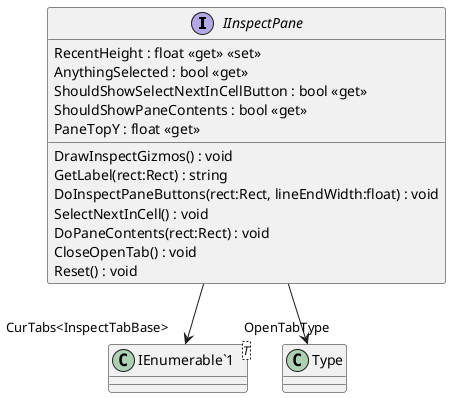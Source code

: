 @startuml
interface IInspectPane {
    RecentHeight : float <<get>> <<set>>
    AnythingSelected : bool <<get>>
    ShouldShowSelectNextInCellButton : bool <<get>>
    ShouldShowPaneContents : bool <<get>>
    PaneTopY : float <<get>>
    DrawInspectGizmos() : void
    GetLabel(rect:Rect) : string
    DoInspectPaneButtons(rect:Rect, lineEndWidth:float) : void
    SelectNextInCell() : void
    DoPaneContents(rect:Rect) : void
    CloseOpenTab() : void
    Reset() : void
}
class "IEnumerable`1"<T> {
}
IInspectPane --> "OpenTabType" Type
IInspectPane --> "CurTabs<InspectTabBase>" "IEnumerable`1"
@enduml
